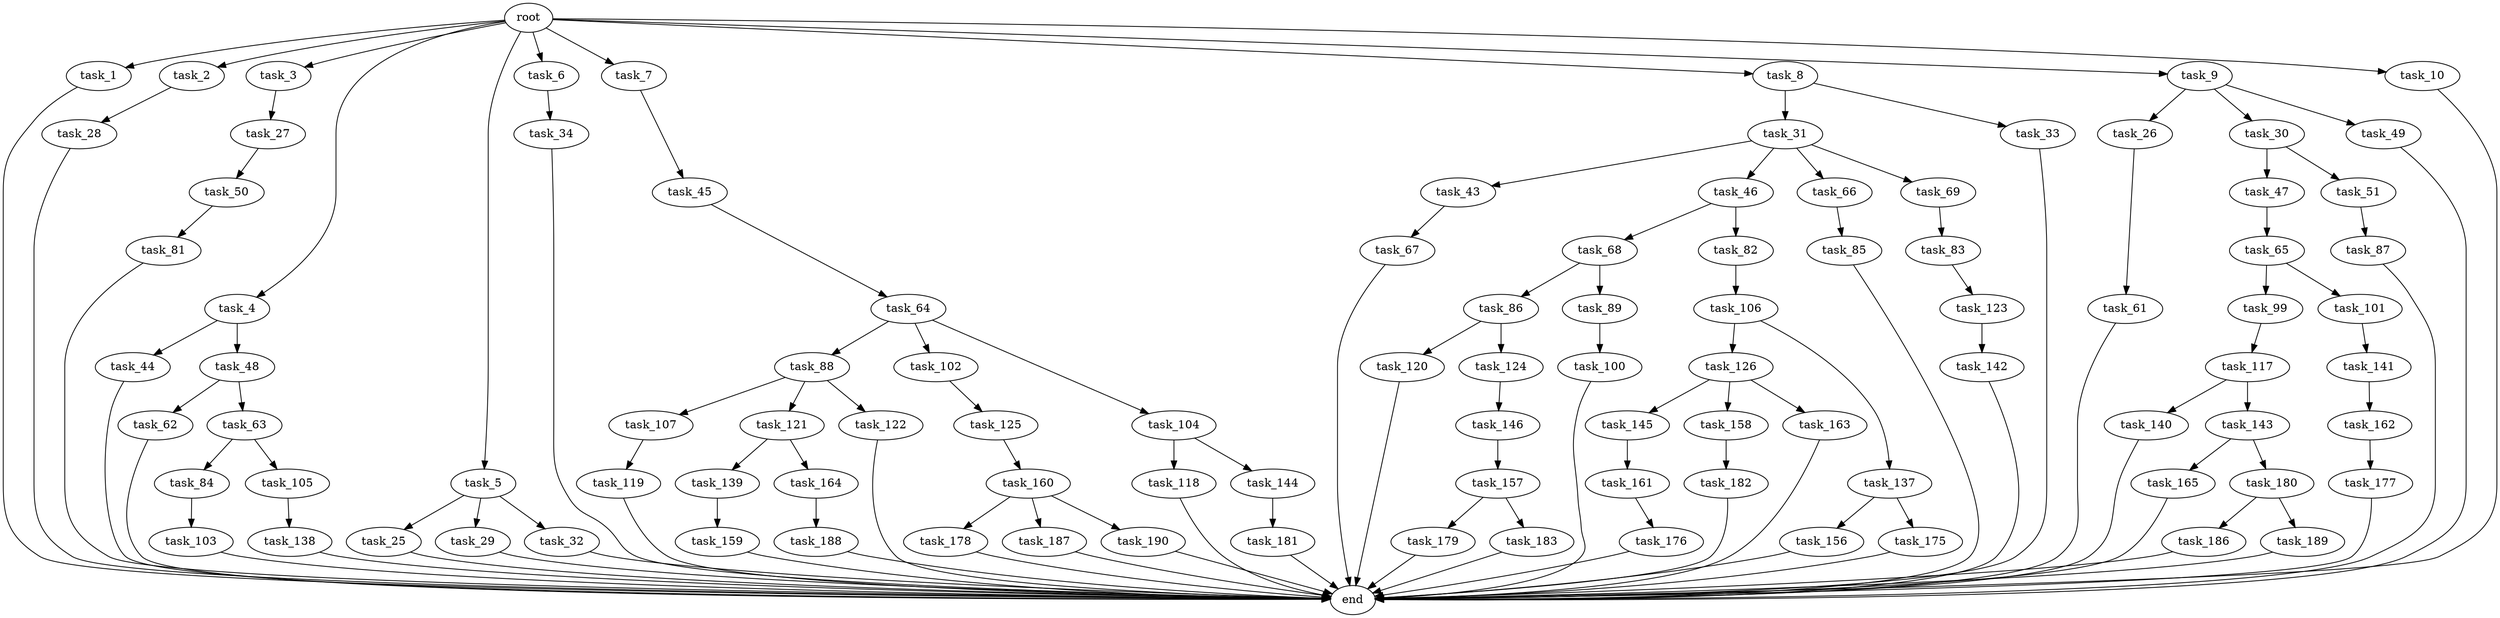 digraph G {
  root [size="0.000000"];
  task_1 [size="1.024000"];
  task_2 [size="1.024000"];
  task_3 [size="1.024000"];
  task_4 [size="1.024000"];
  task_5 [size="1.024000"];
  task_6 [size="1.024000"];
  task_7 [size="1.024000"];
  task_8 [size="1.024000"];
  task_9 [size="1.024000"];
  task_10 [size="1.024000"];
  task_25 [size="695784701.952000"];
  task_26 [size="34359738.368000"];
  task_27 [size="420906795.008000"];
  task_28 [size="77309411.328000"];
  task_29 [size="695784701.952000"];
  task_30 [size="34359738.368000"];
  task_31 [size="137438953.472000"];
  task_32 [size="695784701.952000"];
  task_33 [size="137438953.472000"];
  task_34 [size="77309411.328000"];
  task_43 [size="858993459.200000"];
  task_44 [size="214748364.800000"];
  task_45 [size="34359738.368000"];
  task_46 [size="858993459.200000"];
  task_47 [size="214748364.800000"];
  task_48 [size="214748364.800000"];
  task_49 [size="34359738.368000"];
  task_50 [size="858993459.200000"];
  task_51 [size="214748364.800000"];
  task_61 [size="309237645.312000"];
  task_62 [size="77309411.328000"];
  task_63 [size="77309411.328000"];
  task_64 [size="137438953.472000"];
  task_65 [size="549755813.888000"];
  task_66 [size="858993459.200000"];
  task_67 [size="34359738.368000"];
  task_68 [size="420906795.008000"];
  task_69 [size="858993459.200000"];
  task_81 [size="34359738.368000"];
  task_82 [size="420906795.008000"];
  task_83 [size="549755813.888000"];
  task_84 [size="858993459.200000"];
  task_85 [size="549755813.888000"];
  task_86 [size="34359738.368000"];
  task_87 [size="549755813.888000"];
  task_88 [size="695784701.952000"];
  task_89 [size="34359738.368000"];
  task_99 [size="137438953.472000"];
  task_100 [size="214748364.800000"];
  task_101 [size="137438953.472000"];
  task_102 [size="695784701.952000"];
  task_103 [size="549755813.888000"];
  task_104 [size="695784701.952000"];
  task_105 [size="858993459.200000"];
  task_106 [size="695784701.952000"];
  task_107 [size="137438953.472000"];
  task_117 [size="549755813.888000"];
  task_118 [size="137438953.472000"];
  task_119 [size="137438953.472000"];
  task_120 [size="137438953.472000"];
  task_121 [size="137438953.472000"];
  task_122 [size="137438953.472000"];
  task_123 [size="214748364.800000"];
  task_124 [size="137438953.472000"];
  task_125 [size="137438953.472000"];
  task_126 [size="549755813.888000"];
  task_137 [size="549755813.888000"];
  task_138 [size="34359738.368000"];
  task_139 [size="858993459.200000"];
  task_140 [size="214748364.800000"];
  task_141 [size="214748364.800000"];
  task_142 [size="420906795.008000"];
  task_143 [size="214748364.800000"];
  task_144 [size="137438953.472000"];
  task_145 [size="214748364.800000"];
  task_146 [size="214748364.800000"];
  task_156 [size="858993459.200000"];
  task_157 [size="858993459.200000"];
  task_158 [size="214748364.800000"];
  task_159 [size="137438953.472000"];
  task_160 [size="77309411.328000"];
  task_161 [size="137438953.472000"];
  task_162 [size="549755813.888000"];
  task_163 [size="214748364.800000"];
  task_164 [size="858993459.200000"];
  task_165 [size="309237645.312000"];
  task_175 [size="858993459.200000"];
  task_176 [size="420906795.008000"];
  task_177 [size="420906795.008000"];
  task_178 [size="858993459.200000"];
  task_179 [size="77309411.328000"];
  task_180 [size="309237645.312000"];
  task_181 [size="309237645.312000"];
  task_182 [size="77309411.328000"];
  task_183 [size="77309411.328000"];
  task_186 [size="858993459.200000"];
  task_187 [size="858993459.200000"];
  task_188 [size="214748364.800000"];
  task_189 [size="858993459.200000"];
  task_190 [size="858993459.200000"];
  end [size="0.000000"];

  root -> task_1 [size="1.000000"];
  root -> task_2 [size="1.000000"];
  root -> task_3 [size="1.000000"];
  root -> task_4 [size="1.000000"];
  root -> task_5 [size="1.000000"];
  root -> task_6 [size="1.000000"];
  root -> task_7 [size="1.000000"];
  root -> task_8 [size="1.000000"];
  root -> task_9 [size="1.000000"];
  root -> task_10 [size="1.000000"];
  task_1 -> end [size="1.000000"];
  task_2 -> task_28 [size="75497472.000000"];
  task_3 -> task_27 [size="411041792.000000"];
  task_4 -> task_44 [size="209715200.000000"];
  task_4 -> task_48 [size="209715200.000000"];
  task_5 -> task_25 [size="679477248.000000"];
  task_5 -> task_29 [size="679477248.000000"];
  task_5 -> task_32 [size="679477248.000000"];
  task_6 -> task_34 [size="75497472.000000"];
  task_7 -> task_45 [size="33554432.000000"];
  task_8 -> task_31 [size="134217728.000000"];
  task_8 -> task_33 [size="134217728.000000"];
  task_9 -> task_26 [size="33554432.000000"];
  task_9 -> task_30 [size="33554432.000000"];
  task_9 -> task_49 [size="33554432.000000"];
  task_10 -> end [size="1.000000"];
  task_25 -> end [size="1.000000"];
  task_26 -> task_61 [size="301989888.000000"];
  task_27 -> task_50 [size="838860800.000000"];
  task_28 -> end [size="1.000000"];
  task_29 -> end [size="1.000000"];
  task_30 -> task_47 [size="209715200.000000"];
  task_30 -> task_51 [size="209715200.000000"];
  task_31 -> task_43 [size="838860800.000000"];
  task_31 -> task_46 [size="838860800.000000"];
  task_31 -> task_66 [size="838860800.000000"];
  task_31 -> task_69 [size="838860800.000000"];
  task_32 -> end [size="1.000000"];
  task_33 -> end [size="1.000000"];
  task_34 -> end [size="1.000000"];
  task_43 -> task_67 [size="33554432.000000"];
  task_44 -> end [size="1.000000"];
  task_45 -> task_64 [size="134217728.000000"];
  task_46 -> task_68 [size="411041792.000000"];
  task_46 -> task_82 [size="411041792.000000"];
  task_47 -> task_65 [size="536870912.000000"];
  task_48 -> task_62 [size="75497472.000000"];
  task_48 -> task_63 [size="75497472.000000"];
  task_49 -> end [size="1.000000"];
  task_50 -> task_81 [size="33554432.000000"];
  task_51 -> task_87 [size="536870912.000000"];
  task_61 -> end [size="1.000000"];
  task_62 -> end [size="1.000000"];
  task_63 -> task_84 [size="838860800.000000"];
  task_63 -> task_105 [size="838860800.000000"];
  task_64 -> task_88 [size="679477248.000000"];
  task_64 -> task_102 [size="679477248.000000"];
  task_64 -> task_104 [size="679477248.000000"];
  task_65 -> task_99 [size="134217728.000000"];
  task_65 -> task_101 [size="134217728.000000"];
  task_66 -> task_85 [size="536870912.000000"];
  task_67 -> end [size="1.000000"];
  task_68 -> task_86 [size="33554432.000000"];
  task_68 -> task_89 [size="33554432.000000"];
  task_69 -> task_83 [size="536870912.000000"];
  task_81 -> end [size="1.000000"];
  task_82 -> task_106 [size="679477248.000000"];
  task_83 -> task_123 [size="209715200.000000"];
  task_84 -> task_103 [size="536870912.000000"];
  task_85 -> end [size="1.000000"];
  task_86 -> task_120 [size="134217728.000000"];
  task_86 -> task_124 [size="134217728.000000"];
  task_87 -> end [size="1.000000"];
  task_88 -> task_107 [size="134217728.000000"];
  task_88 -> task_121 [size="134217728.000000"];
  task_88 -> task_122 [size="134217728.000000"];
  task_89 -> task_100 [size="209715200.000000"];
  task_99 -> task_117 [size="536870912.000000"];
  task_100 -> end [size="1.000000"];
  task_101 -> task_141 [size="209715200.000000"];
  task_102 -> task_125 [size="134217728.000000"];
  task_103 -> end [size="1.000000"];
  task_104 -> task_118 [size="134217728.000000"];
  task_104 -> task_144 [size="134217728.000000"];
  task_105 -> task_138 [size="33554432.000000"];
  task_106 -> task_126 [size="536870912.000000"];
  task_106 -> task_137 [size="536870912.000000"];
  task_107 -> task_119 [size="134217728.000000"];
  task_117 -> task_140 [size="209715200.000000"];
  task_117 -> task_143 [size="209715200.000000"];
  task_118 -> end [size="1.000000"];
  task_119 -> end [size="1.000000"];
  task_120 -> end [size="1.000000"];
  task_121 -> task_139 [size="838860800.000000"];
  task_121 -> task_164 [size="838860800.000000"];
  task_122 -> end [size="1.000000"];
  task_123 -> task_142 [size="411041792.000000"];
  task_124 -> task_146 [size="209715200.000000"];
  task_125 -> task_160 [size="75497472.000000"];
  task_126 -> task_145 [size="209715200.000000"];
  task_126 -> task_158 [size="209715200.000000"];
  task_126 -> task_163 [size="209715200.000000"];
  task_137 -> task_156 [size="838860800.000000"];
  task_137 -> task_175 [size="838860800.000000"];
  task_138 -> end [size="1.000000"];
  task_139 -> task_159 [size="134217728.000000"];
  task_140 -> end [size="1.000000"];
  task_141 -> task_162 [size="536870912.000000"];
  task_142 -> end [size="1.000000"];
  task_143 -> task_165 [size="301989888.000000"];
  task_143 -> task_180 [size="301989888.000000"];
  task_144 -> task_181 [size="301989888.000000"];
  task_145 -> task_161 [size="134217728.000000"];
  task_146 -> task_157 [size="838860800.000000"];
  task_156 -> end [size="1.000000"];
  task_157 -> task_179 [size="75497472.000000"];
  task_157 -> task_183 [size="75497472.000000"];
  task_158 -> task_182 [size="75497472.000000"];
  task_159 -> end [size="1.000000"];
  task_160 -> task_178 [size="838860800.000000"];
  task_160 -> task_187 [size="838860800.000000"];
  task_160 -> task_190 [size="838860800.000000"];
  task_161 -> task_176 [size="411041792.000000"];
  task_162 -> task_177 [size="411041792.000000"];
  task_163 -> end [size="1.000000"];
  task_164 -> task_188 [size="209715200.000000"];
  task_165 -> end [size="1.000000"];
  task_175 -> end [size="1.000000"];
  task_176 -> end [size="1.000000"];
  task_177 -> end [size="1.000000"];
  task_178 -> end [size="1.000000"];
  task_179 -> end [size="1.000000"];
  task_180 -> task_186 [size="838860800.000000"];
  task_180 -> task_189 [size="838860800.000000"];
  task_181 -> end [size="1.000000"];
  task_182 -> end [size="1.000000"];
  task_183 -> end [size="1.000000"];
  task_186 -> end [size="1.000000"];
  task_187 -> end [size="1.000000"];
  task_188 -> end [size="1.000000"];
  task_189 -> end [size="1.000000"];
  task_190 -> end [size="1.000000"];
}
